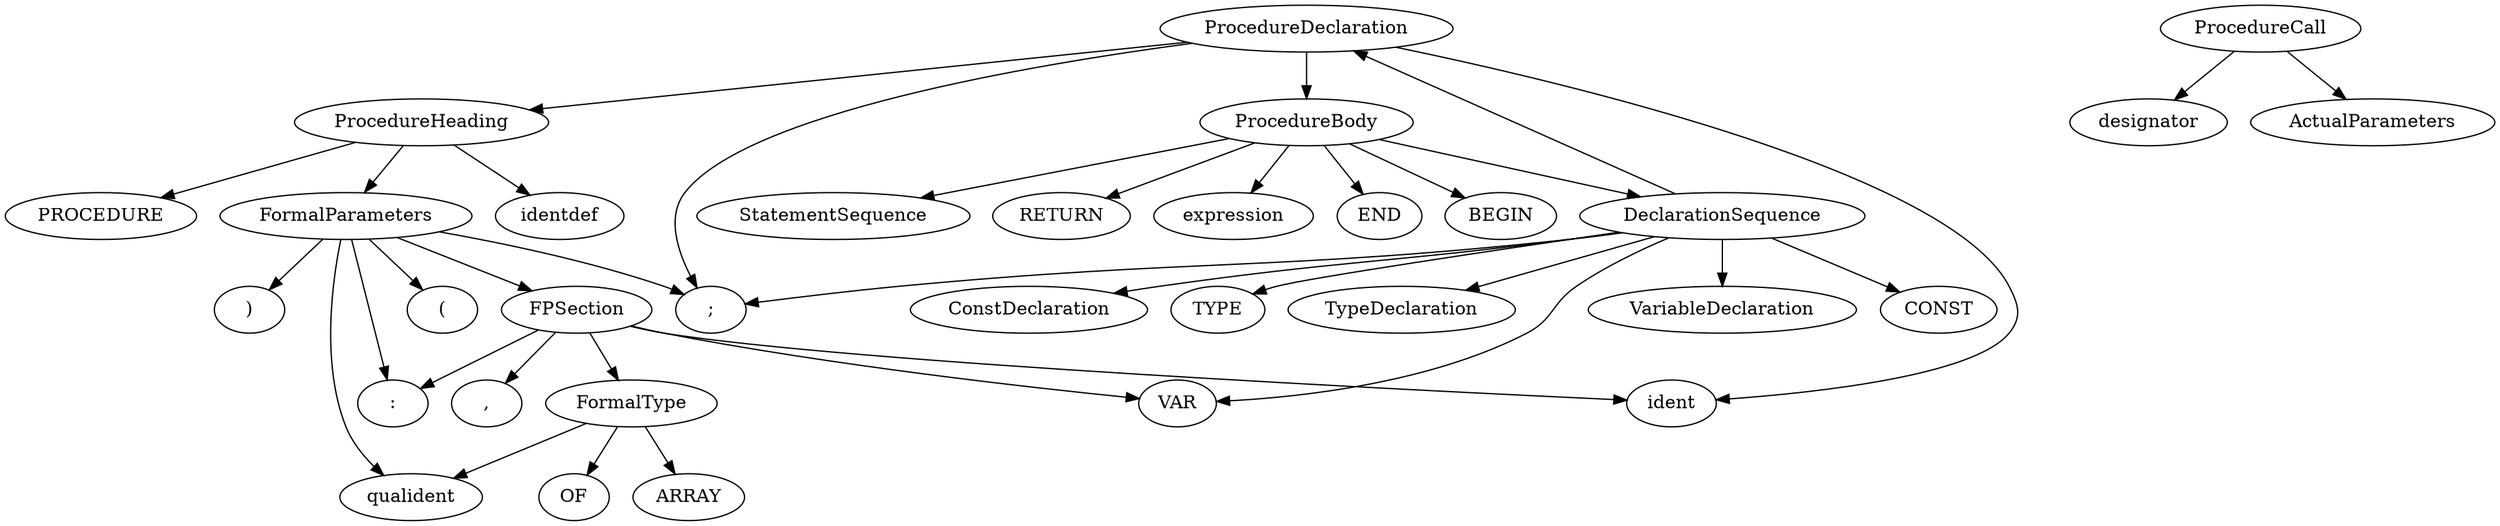 digraph procedures {
    ProcedureDeclaration -> ProcedureHeading;
    ProcedureDeclaration -> ";";
    ProcedureDeclaration -> ProcedureBody;
    ProcedureDeclaration -> ident;

    ProcedureHeading -> PROCEDURE;
    ProcedureHeading -> identdef;
    ProcedureHeading -> FormalParameters;

    ProcedureBody -> DeclarationSequence;
    ProcedureBody -> BEGIN;
    ProcedureBody -> StatementSequence;
    ProcedureBody -> RETURN;
    ProcedureBody -> expression;
    ProcedureBody -> END;

    DeclarationSequence -> CONST;
    DeclarationSequence -> ConstDeclaration;
    DeclarationSequence -> ";";
    DeclarationSequence -> TYPE;
    DeclarationSequence -> TypeDeclaration;
    DeclarationSequence -> VAR;
    DeclarationSequence -> VariableDeclaration;
    DeclarationSequence -> ProcedureDeclaration;

    FormalParameters -> "(";
    FormalParameters -> FPSection;
    FormalParameters -> ";";
    FormalParameters -> ")";
    FormalParameters -> ":";
    FormalParameters -> qualident;

    FPSection -> VAR;
    FPSection -> ident;
    FPSection -> ",";
    FPSection -> ":";
    FPSection -> FormalType;

    FormalType -> ARRAY;
    FormalType -> OF;
    FormalType -> qualident;

    ProcedureCall -> designator;
    ProcedureCall -> ActualParameters;

}
